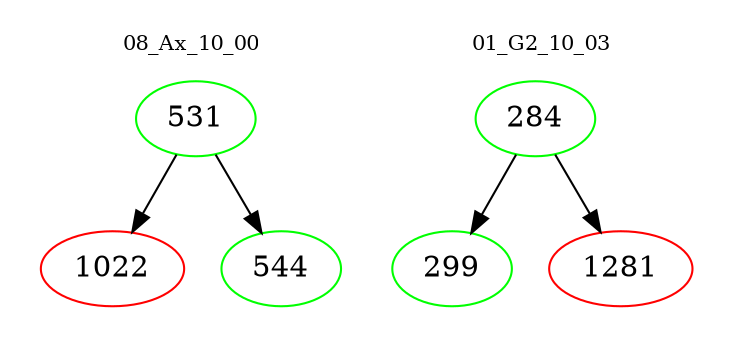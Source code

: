 digraph{
subgraph cluster_0 {
color = white
label = "08_Ax_10_00";
fontsize=10;
T0_531 [label="531", color="green"]
T0_531 -> T0_1022 [color="black"]
T0_1022 [label="1022", color="red"]
T0_531 -> T0_544 [color="black"]
T0_544 [label="544", color="green"]
}
subgraph cluster_1 {
color = white
label = "01_G2_10_03";
fontsize=10;
T1_284 [label="284", color="green"]
T1_284 -> T1_299 [color="black"]
T1_299 [label="299", color="green"]
T1_284 -> T1_1281 [color="black"]
T1_1281 [label="1281", color="red"]
}
}
